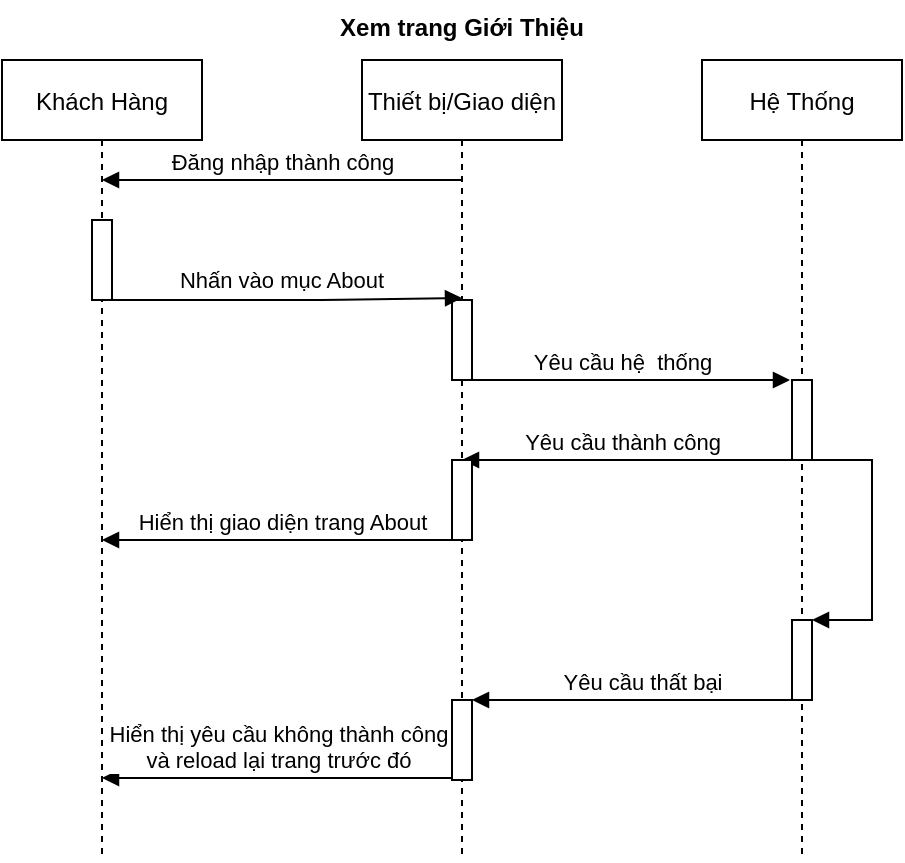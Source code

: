 <mxfile version="15.1.4" type="github">
  <diagram id="kgpKYQtTHZ0yAKxKKP6v" name="Page-1">
    <mxGraphModel dx="796" dy="775" grid="1" gridSize="10" guides="1" tooltips="1" connect="1" arrows="1" fold="1" page="1" pageScale="1" pageWidth="850" pageHeight="1100" math="0" shadow="0">
      <root>
        <mxCell id="0" />
        <mxCell id="1" parent="0" />
        <mxCell id="AjwaCjx-5BJzYxCD-n4v-1" value="Khách Hàng" style="shape=umlLifeline;perimeter=lifelinePerimeter;container=1;collapsible=0;recursiveResize=0;rounded=0;shadow=0;strokeWidth=1;" parent="1" vertex="1">
          <mxGeometry x="130" y="90" width="100" height="400" as="geometry" />
        </mxCell>
        <mxCell id="AjwaCjx-5BJzYxCD-n4v-2" value="" style="points=[];perimeter=orthogonalPerimeter;rounded=0;shadow=0;strokeWidth=1;" parent="AjwaCjx-5BJzYxCD-n4v-1" vertex="1">
          <mxGeometry x="45" y="80" width="10" height="40" as="geometry" />
        </mxCell>
        <mxCell id="AjwaCjx-5BJzYxCD-n4v-3" value="Thiết bị/Giao diện" style="shape=umlLifeline;perimeter=lifelinePerimeter;container=1;collapsible=0;recursiveResize=0;rounded=0;shadow=0;strokeWidth=1;" parent="1" vertex="1">
          <mxGeometry x="310" y="90" width="100" height="400" as="geometry" />
        </mxCell>
        <mxCell id="AjwaCjx-5BJzYxCD-n4v-4" value="" style="points=[];perimeter=orthogonalPerimeter;rounded=0;shadow=0;strokeWidth=1;" parent="AjwaCjx-5BJzYxCD-n4v-3" vertex="1">
          <mxGeometry x="45" y="120" width="10" height="40" as="geometry" />
        </mxCell>
        <mxCell id="AjwaCjx-5BJzYxCD-n4v-5" value="Nhấn vào mục About" style="verticalAlign=bottom;endArrow=block;shadow=0;strokeWidth=1;" parent="1" source="AjwaCjx-5BJzYxCD-n4v-2" edge="1">
          <mxGeometry x="-0.029" y="1" relative="1" as="geometry">
            <mxPoint x="285" y="170" as="sourcePoint" />
            <mxPoint x="360" y="209" as="targetPoint" />
            <Array as="points">
              <mxPoint x="290" y="210" />
            </Array>
            <mxPoint as="offset" />
          </mxGeometry>
        </mxCell>
        <mxCell id="AjwaCjx-5BJzYxCD-n4v-6" value="Hệ Thống" style="shape=umlLifeline;perimeter=lifelinePerimeter;container=1;collapsible=0;recursiveResize=0;rounded=0;shadow=0;strokeWidth=1;" parent="1" vertex="1">
          <mxGeometry x="480" y="90" width="100" height="400" as="geometry" />
        </mxCell>
        <mxCell id="AjwaCjx-5BJzYxCD-n4v-7" value="" style="points=[];perimeter=orthogonalPerimeter;rounded=0;shadow=0;strokeWidth=1;" parent="AjwaCjx-5BJzYxCD-n4v-6" vertex="1">
          <mxGeometry x="45" y="160" width="10" height="40" as="geometry" />
        </mxCell>
        <mxCell id="AjwaCjx-5BJzYxCD-n4v-8" value="Yêu cầu hệ&amp;nbsp; thống" style="html=1;verticalAlign=bottom;endArrow=block;entryX=-0.1;entryY=0;entryDx=0;entryDy=0;entryPerimeter=0;" parent="1" target="AjwaCjx-5BJzYxCD-n4v-7" edge="1">
          <mxGeometry x="0.006" width="80" relative="1" as="geometry">
            <mxPoint x="355" y="250" as="sourcePoint" />
            <mxPoint x="520" y="250" as="targetPoint" />
            <mxPoint as="offset" />
          </mxGeometry>
        </mxCell>
        <mxCell id="AjwaCjx-5BJzYxCD-n4v-9" value="Yêu cầu thành công" style="html=1;verticalAlign=bottom;endArrow=block;exitX=0.5;exitY=1;exitDx=0;exitDy=0;exitPerimeter=0;" parent="1" source="AjwaCjx-5BJzYxCD-n4v-7" edge="1">
          <mxGeometry x="0.059" width="80" relative="1" as="geometry">
            <mxPoint x="445" y="290" as="sourcePoint" />
            <mxPoint x="360" y="290" as="targetPoint" />
            <mxPoint as="offset" />
          </mxGeometry>
        </mxCell>
        <mxCell id="AjwaCjx-5BJzYxCD-n4v-10" value="Hiển thị giao diện trang About" style="html=1;verticalAlign=bottom;endArrow=block;exitX=0.5;exitY=1;exitDx=0;exitDy=0;exitPerimeter=0;" parent="1" source="AjwaCjx-5BJzYxCD-n4v-11" edge="1">
          <mxGeometry width="80" relative="1" as="geometry">
            <mxPoint x="350" y="330" as="sourcePoint" />
            <mxPoint x="180" y="330" as="targetPoint" />
            <mxPoint as="offset" />
          </mxGeometry>
        </mxCell>
        <mxCell id="AjwaCjx-5BJzYxCD-n4v-11" value="" style="points=[];perimeter=orthogonalPerimeter;rounded=0;shadow=0;strokeWidth=1;" parent="1" vertex="1">
          <mxGeometry x="355" y="290" width="10" height="40" as="geometry" />
        </mxCell>
        <mxCell id="AjwaCjx-5BJzYxCD-n4v-12" value="" style="html=1;points=[];perimeter=orthogonalPerimeter;" parent="1" vertex="1">
          <mxGeometry x="525" y="370" width="10" height="40" as="geometry" />
        </mxCell>
        <mxCell id="AjwaCjx-5BJzYxCD-n4v-13" value="" style="edgeStyle=orthogonalEdgeStyle;html=1;align=left;spacingLeft=2;endArrow=block;rounded=0;entryX=1;entryY=0;" parent="1" target="AjwaCjx-5BJzYxCD-n4v-12" edge="1">
          <mxGeometry y="85" relative="1" as="geometry">
            <mxPoint x="535" y="290" as="sourcePoint" />
            <Array as="points">
              <mxPoint x="565" y="290" />
              <mxPoint x="565" y="370" />
            </Array>
            <mxPoint as="offset" />
          </mxGeometry>
        </mxCell>
        <mxCell id="AjwaCjx-5BJzYxCD-n4v-14" value="Yêu cầu thất bại" style="html=1;verticalAlign=bottom;endArrow=block;exitX=0.5;exitY=1;exitDx=0;exitDy=0;exitPerimeter=0;" parent="1" edge="1">
          <mxGeometry width="80" relative="1" as="geometry">
            <mxPoint x="535" y="410" as="sourcePoint" />
            <mxPoint x="365" y="410" as="targetPoint" />
            <mxPoint as="offset" />
          </mxGeometry>
        </mxCell>
        <mxCell id="AjwaCjx-5BJzYxCD-n4v-15" value="" style="points=[];perimeter=orthogonalPerimeter;rounded=0;shadow=0;strokeWidth=1;" parent="1" vertex="1">
          <mxGeometry x="355" y="410" width="10" height="40" as="geometry" />
        </mxCell>
        <mxCell id="AjwaCjx-5BJzYxCD-n4v-16" value="Hiển thị yêu cầu không thành công&lt;br&gt;và reload lại trang trước đó" style="html=1;verticalAlign=bottom;endArrow=block;exitX=0.5;exitY=1;exitDx=0;exitDy=0;exitPerimeter=0;" parent="1" target="AjwaCjx-5BJzYxCD-n4v-1" edge="1">
          <mxGeometry width="80" relative="1" as="geometry">
            <mxPoint x="355" y="449" as="sourcePoint" />
            <mxPoint x="185" y="449" as="targetPoint" />
            <mxPoint as="offset" />
          </mxGeometry>
        </mxCell>
        <mxCell id="AjwaCjx-5BJzYxCD-n4v-17" value="Xem trang Giới Thiệu" style="text;align=center;fontStyle=1;verticalAlign=middle;spacingLeft=3;spacingRight=3;strokeColor=none;rotatable=0;points=[[0,0.5],[1,0.5]];portConstraint=eastwest;" parent="1" vertex="1">
          <mxGeometry x="320" y="60" width="80" height="26" as="geometry" />
        </mxCell>
        <mxCell id="hXPQlhfiCO3gcj4xxPJE-1" value="Đăng nhập thành công" style="html=1;verticalAlign=bottom;endArrow=block;exitX=0.5;exitY=1;exitDx=0;exitDy=0;exitPerimeter=0;" parent="1" edge="1">
          <mxGeometry width="80" relative="1" as="geometry">
            <mxPoint x="360" y="150" as="sourcePoint" />
            <mxPoint x="180" y="150" as="targetPoint" />
            <mxPoint as="offset" />
          </mxGeometry>
        </mxCell>
      </root>
    </mxGraphModel>
  </diagram>
</mxfile>
